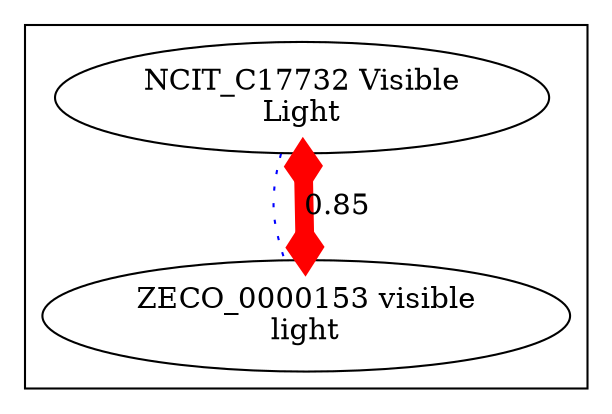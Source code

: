 digraph cliquegraph {
subgraph cluster_NCIT_C17732 {NCIT_C17732 [ label="NCIT_C17732 Visible
Light" ];
ZECO_0000153 [ label="ZECO_0000153 visible
light" ];}
NCIT_C17732 -> ZECO_0000153 [ arrowhead = none, penwidth=1, color=blue, label="", style=dotted]
NCIT_C17732 -> ZECO_0000153 [ arrowhead = ediamond, penwidth=9, color=red, label="0.85", style=solid, arrowtail=ediamond, dir=both]
}
